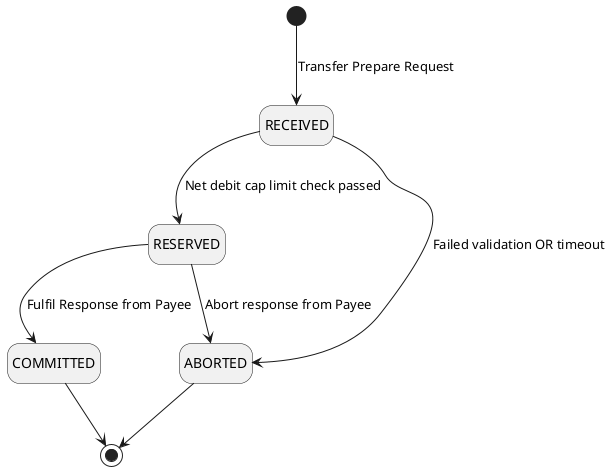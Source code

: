 @startuml
hide empty description

[*] --> RECEIVED : Transfer Prepare Request
RECEIVED --> RESERVED : Net debit cap limit check passed
RECEIVED --> ABORTED : Failed validation OR timeout
RESERVED --> ABORTED : Abort response from Payee
RESERVED --> COMMITTED : Fulfil Response from Payee

COMMITTED --> [*]
ABORTED --> [*]

@enduml

